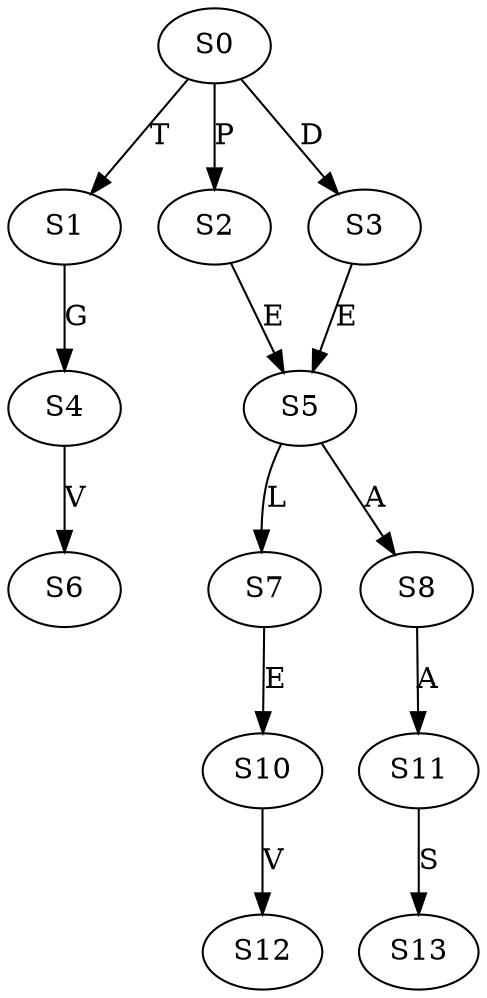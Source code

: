 strict digraph  {
	S0 -> S1 [ label = T ];
	S0 -> S2 [ label = P ];
	S0 -> S3 [ label = D ];
	S1 -> S4 [ label = G ];
	S2 -> S5 [ label = E ];
	S3 -> S5 [ label = E ];
	S4 -> S6 [ label = V ];
	S5 -> S7 [ label = L ];
	S5 -> S8 [ label = A ];
	S7 -> S10 [ label = E ];
	S8 -> S11 [ label = A ];
	S10 -> S12 [ label = V ];
	S11 -> S13 [ label = S ];
}
